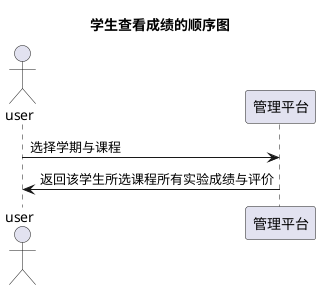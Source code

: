 @startuml
title 学生查看成绩的顺序图
actor user
user -> 管理平台:选择学期与课程
管理平台->user:返回该学生所选课程所有实验成绩与评价

@enduml